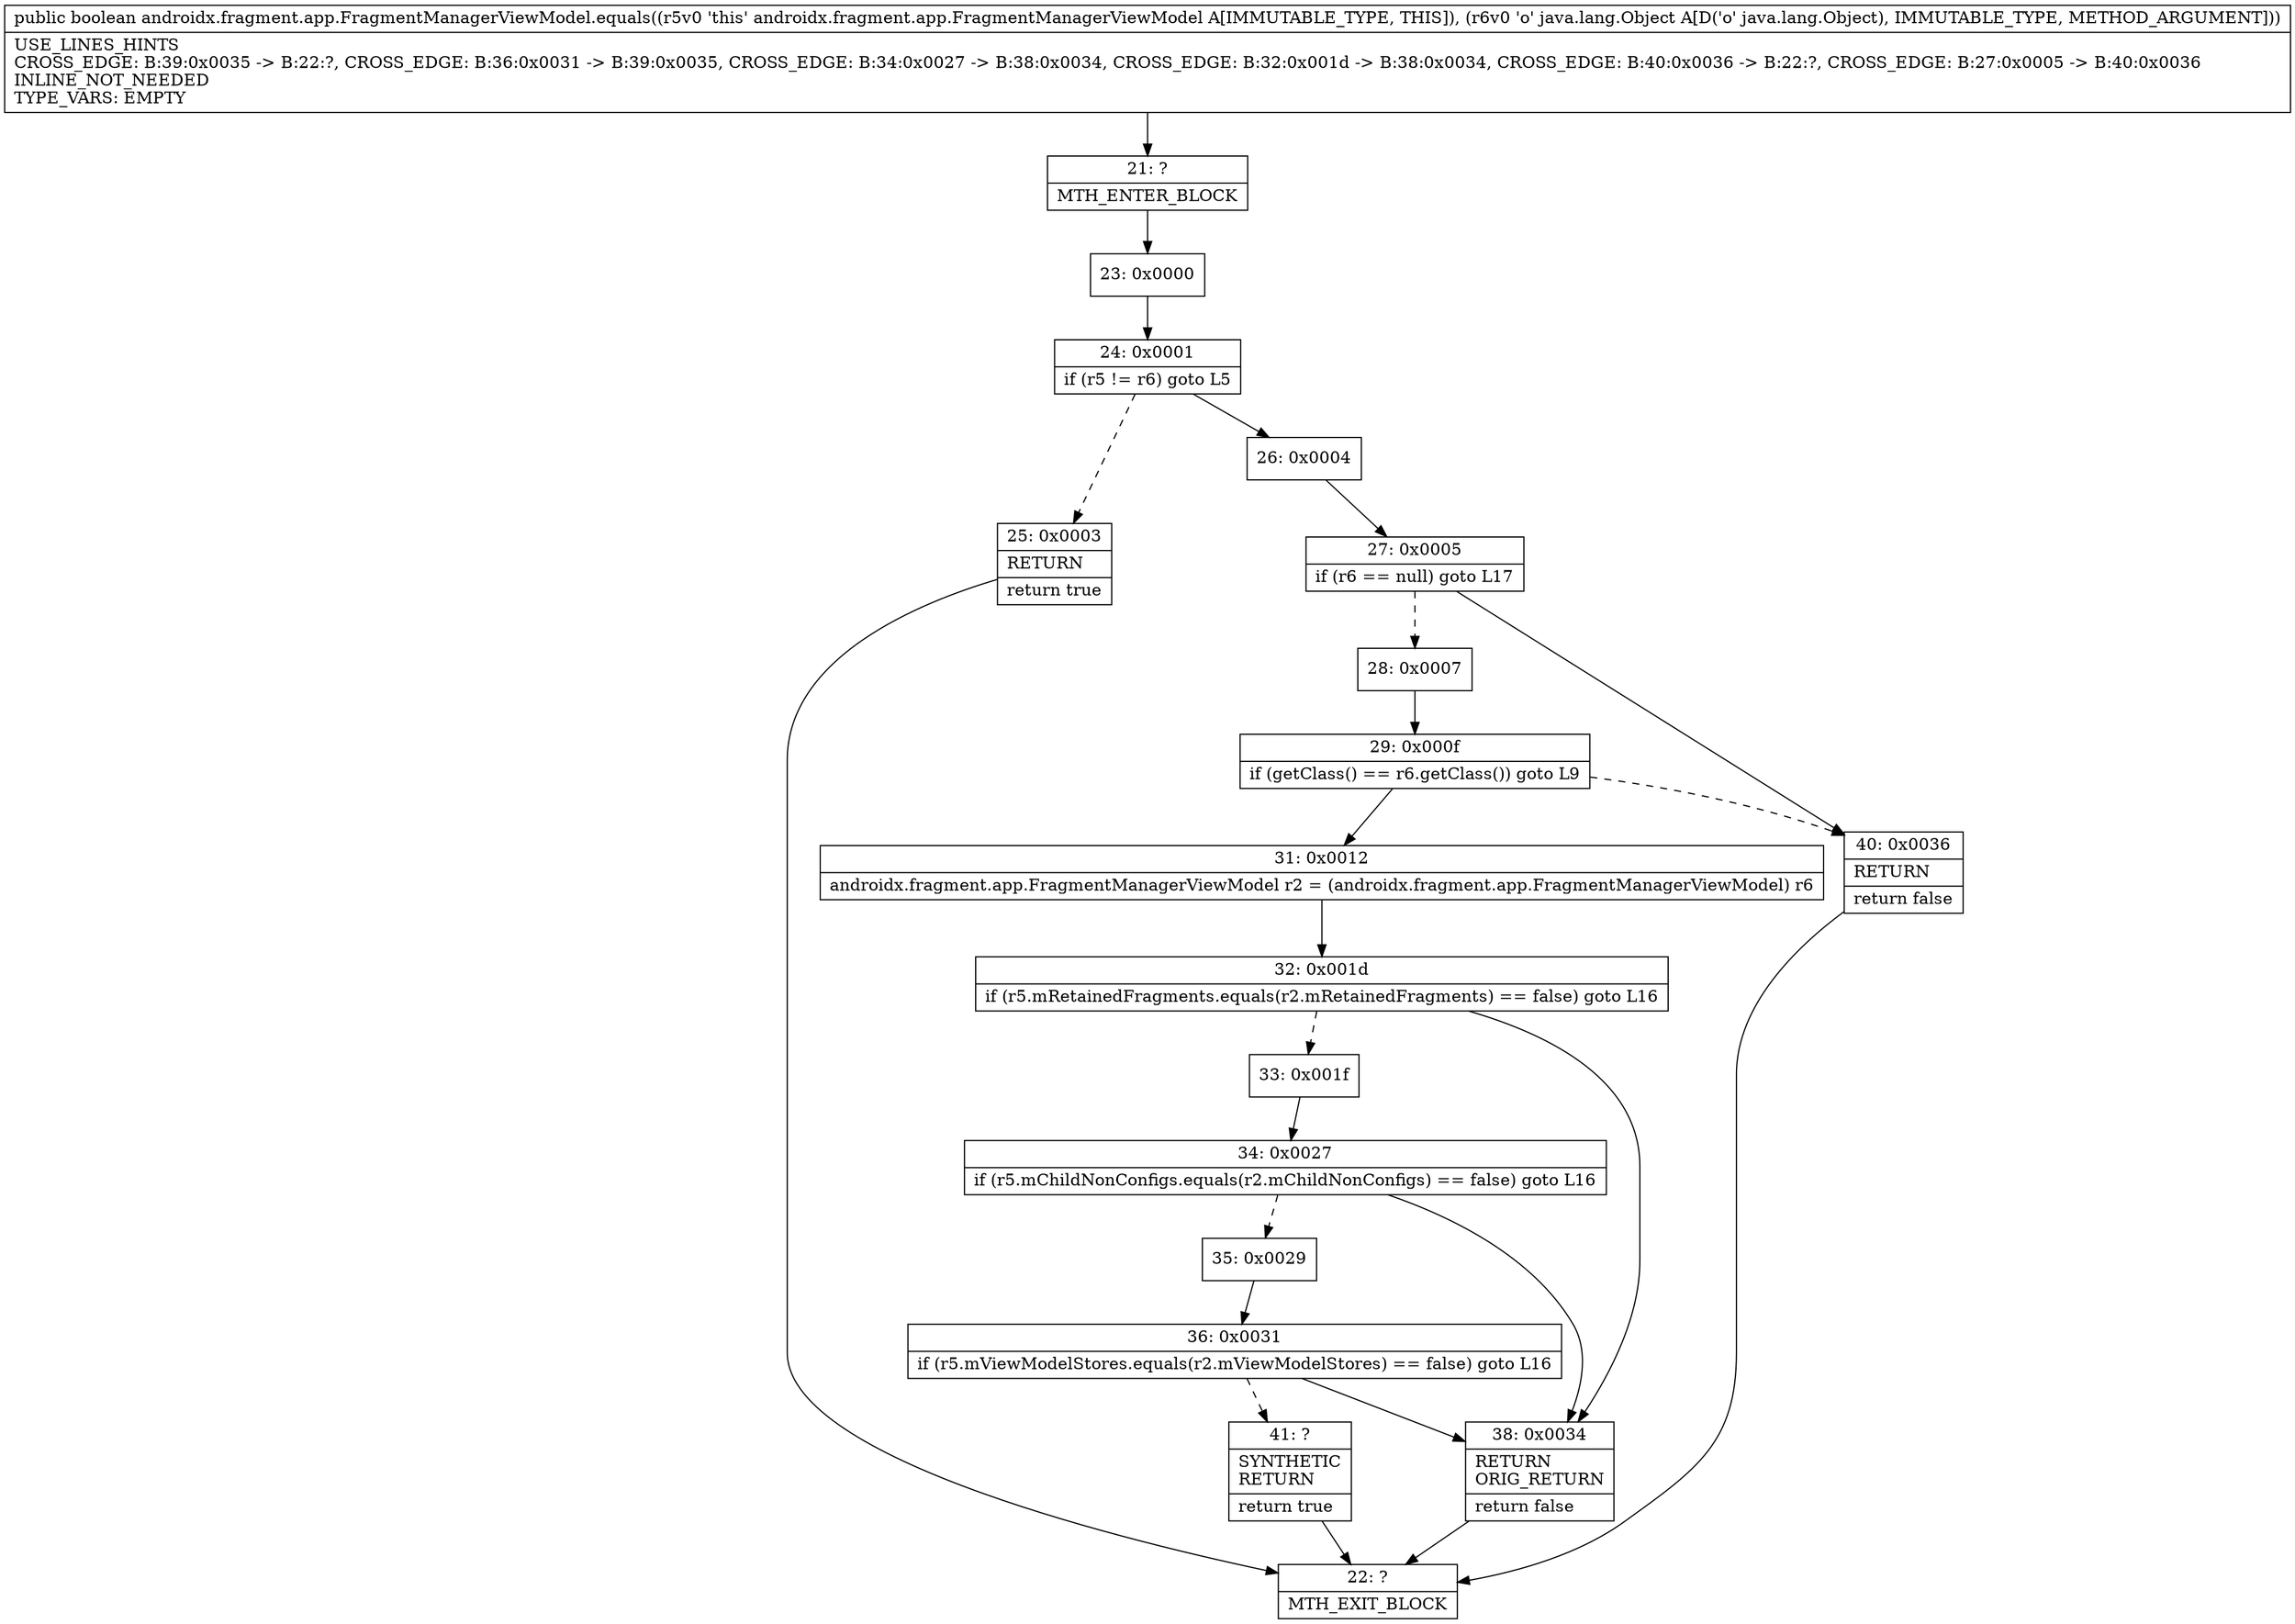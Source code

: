 digraph "CFG forandroidx.fragment.app.FragmentManagerViewModel.equals(Ljava\/lang\/Object;)Z" {
Node_21 [shape=record,label="{21\:\ ?|MTH_ENTER_BLOCK\l}"];
Node_23 [shape=record,label="{23\:\ 0x0000}"];
Node_24 [shape=record,label="{24\:\ 0x0001|if (r5 != r6) goto L5\l}"];
Node_25 [shape=record,label="{25\:\ 0x0003|RETURN\l|return true\l}"];
Node_22 [shape=record,label="{22\:\ ?|MTH_EXIT_BLOCK\l}"];
Node_26 [shape=record,label="{26\:\ 0x0004}"];
Node_27 [shape=record,label="{27\:\ 0x0005|if (r6 == null) goto L17\l}"];
Node_28 [shape=record,label="{28\:\ 0x0007}"];
Node_29 [shape=record,label="{29\:\ 0x000f|if (getClass() == r6.getClass()) goto L9\l}"];
Node_31 [shape=record,label="{31\:\ 0x0012|androidx.fragment.app.FragmentManagerViewModel r2 = (androidx.fragment.app.FragmentManagerViewModel) r6\l}"];
Node_32 [shape=record,label="{32\:\ 0x001d|if (r5.mRetainedFragments.equals(r2.mRetainedFragments) == false) goto L16\l}"];
Node_33 [shape=record,label="{33\:\ 0x001f}"];
Node_34 [shape=record,label="{34\:\ 0x0027|if (r5.mChildNonConfigs.equals(r2.mChildNonConfigs) == false) goto L16\l}"];
Node_35 [shape=record,label="{35\:\ 0x0029}"];
Node_36 [shape=record,label="{36\:\ 0x0031|if (r5.mViewModelStores.equals(r2.mViewModelStores) == false) goto L16\l}"];
Node_41 [shape=record,label="{41\:\ ?|SYNTHETIC\lRETURN\l|return true\l}"];
Node_38 [shape=record,label="{38\:\ 0x0034|RETURN\lORIG_RETURN\l|return false\l}"];
Node_40 [shape=record,label="{40\:\ 0x0036|RETURN\l|return false\l}"];
MethodNode[shape=record,label="{public boolean androidx.fragment.app.FragmentManagerViewModel.equals((r5v0 'this' androidx.fragment.app.FragmentManagerViewModel A[IMMUTABLE_TYPE, THIS]), (r6v0 'o' java.lang.Object A[D('o' java.lang.Object), IMMUTABLE_TYPE, METHOD_ARGUMENT]))  | USE_LINES_HINTS\lCROSS_EDGE: B:39:0x0035 \-\> B:22:?, CROSS_EDGE: B:36:0x0031 \-\> B:39:0x0035, CROSS_EDGE: B:34:0x0027 \-\> B:38:0x0034, CROSS_EDGE: B:32:0x001d \-\> B:38:0x0034, CROSS_EDGE: B:40:0x0036 \-\> B:22:?, CROSS_EDGE: B:27:0x0005 \-\> B:40:0x0036\lINLINE_NOT_NEEDED\lTYPE_VARS: EMPTY\l}"];
MethodNode -> Node_21;Node_21 -> Node_23;
Node_23 -> Node_24;
Node_24 -> Node_25[style=dashed];
Node_24 -> Node_26;
Node_25 -> Node_22;
Node_26 -> Node_27;
Node_27 -> Node_28[style=dashed];
Node_27 -> Node_40;
Node_28 -> Node_29;
Node_29 -> Node_31;
Node_29 -> Node_40[style=dashed];
Node_31 -> Node_32;
Node_32 -> Node_33[style=dashed];
Node_32 -> Node_38;
Node_33 -> Node_34;
Node_34 -> Node_35[style=dashed];
Node_34 -> Node_38;
Node_35 -> Node_36;
Node_36 -> Node_38;
Node_36 -> Node_41[style=dashed];
Node_41 -> Node_22;
Node_38 -> Node_22;
Node_40 -> Node_22;
}

